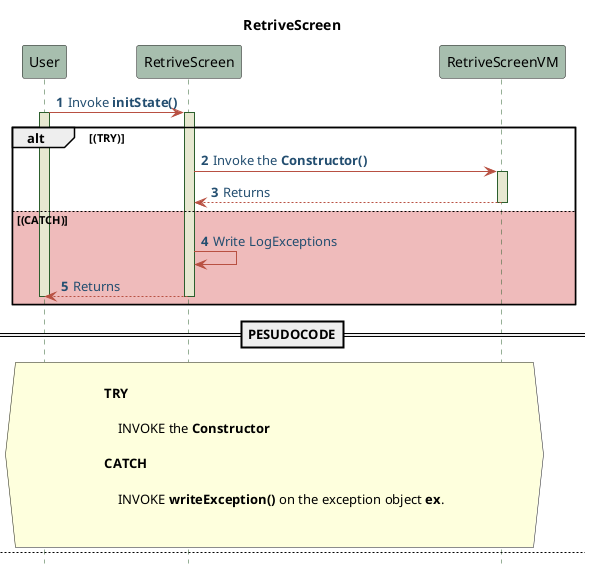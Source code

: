 @startuml Diagram for RetriveFailScreen
!define POSITIVERESPONSE 90EE90
!define NEGATIVEERESPONSE EFBBBB
!define NUETRALRESPONSE F2DC79

skinparam sequence{
    ParticipantBackgroundColor #A7BEAE
    LifeLineBackgroundColor #E7E8D1
    LifeLineBorderColor #2C5F2D
    ActorBackgroundColor #FC766AFF
    ActorBorderColor #FC766AFF
    ArrowColor #B85042
    ArrowFontColor #234E70

}
title RetriveScreen
autonumber 1
hide footbox
participant User as c
participant RetriveScreen as h
participant RetriveScreenVM as hv

c->h:Invoke **initState()**
activate c
activate h
alt  (TRY)
h->hv:Invoke the **Constructor()** 
activate hv
hv-->h:Returns
deactivate hv

else #NEGATIVEERESPONSE (CATCH)
h->h:Write LogExceptions
h-->c:Returns
deactivate h
deactivate c
end

==PESUDOCODE==
hnote across

        **TRY**
        
            INVOKE the **Constructor** 

        **CATCH**
        
            INVOKE **writeException()** on the exception object **ex**.


endnote

newpage
autonumber 1
hide footbox
c->h:Invoke **dispose()**
activate c
activate h
alt (TRY)
h->h:Dispose the **Instance** of the CreationScreen
h-->c:Returns
else (CATCH)
h->h:Write LogExceptions
h-->c:Returns
deactivate h
deactivate c
end

==PESUDOCODE==
hnote across

    DISPOSE the **Instance** using **dispose()** method

endnote


@enduml
